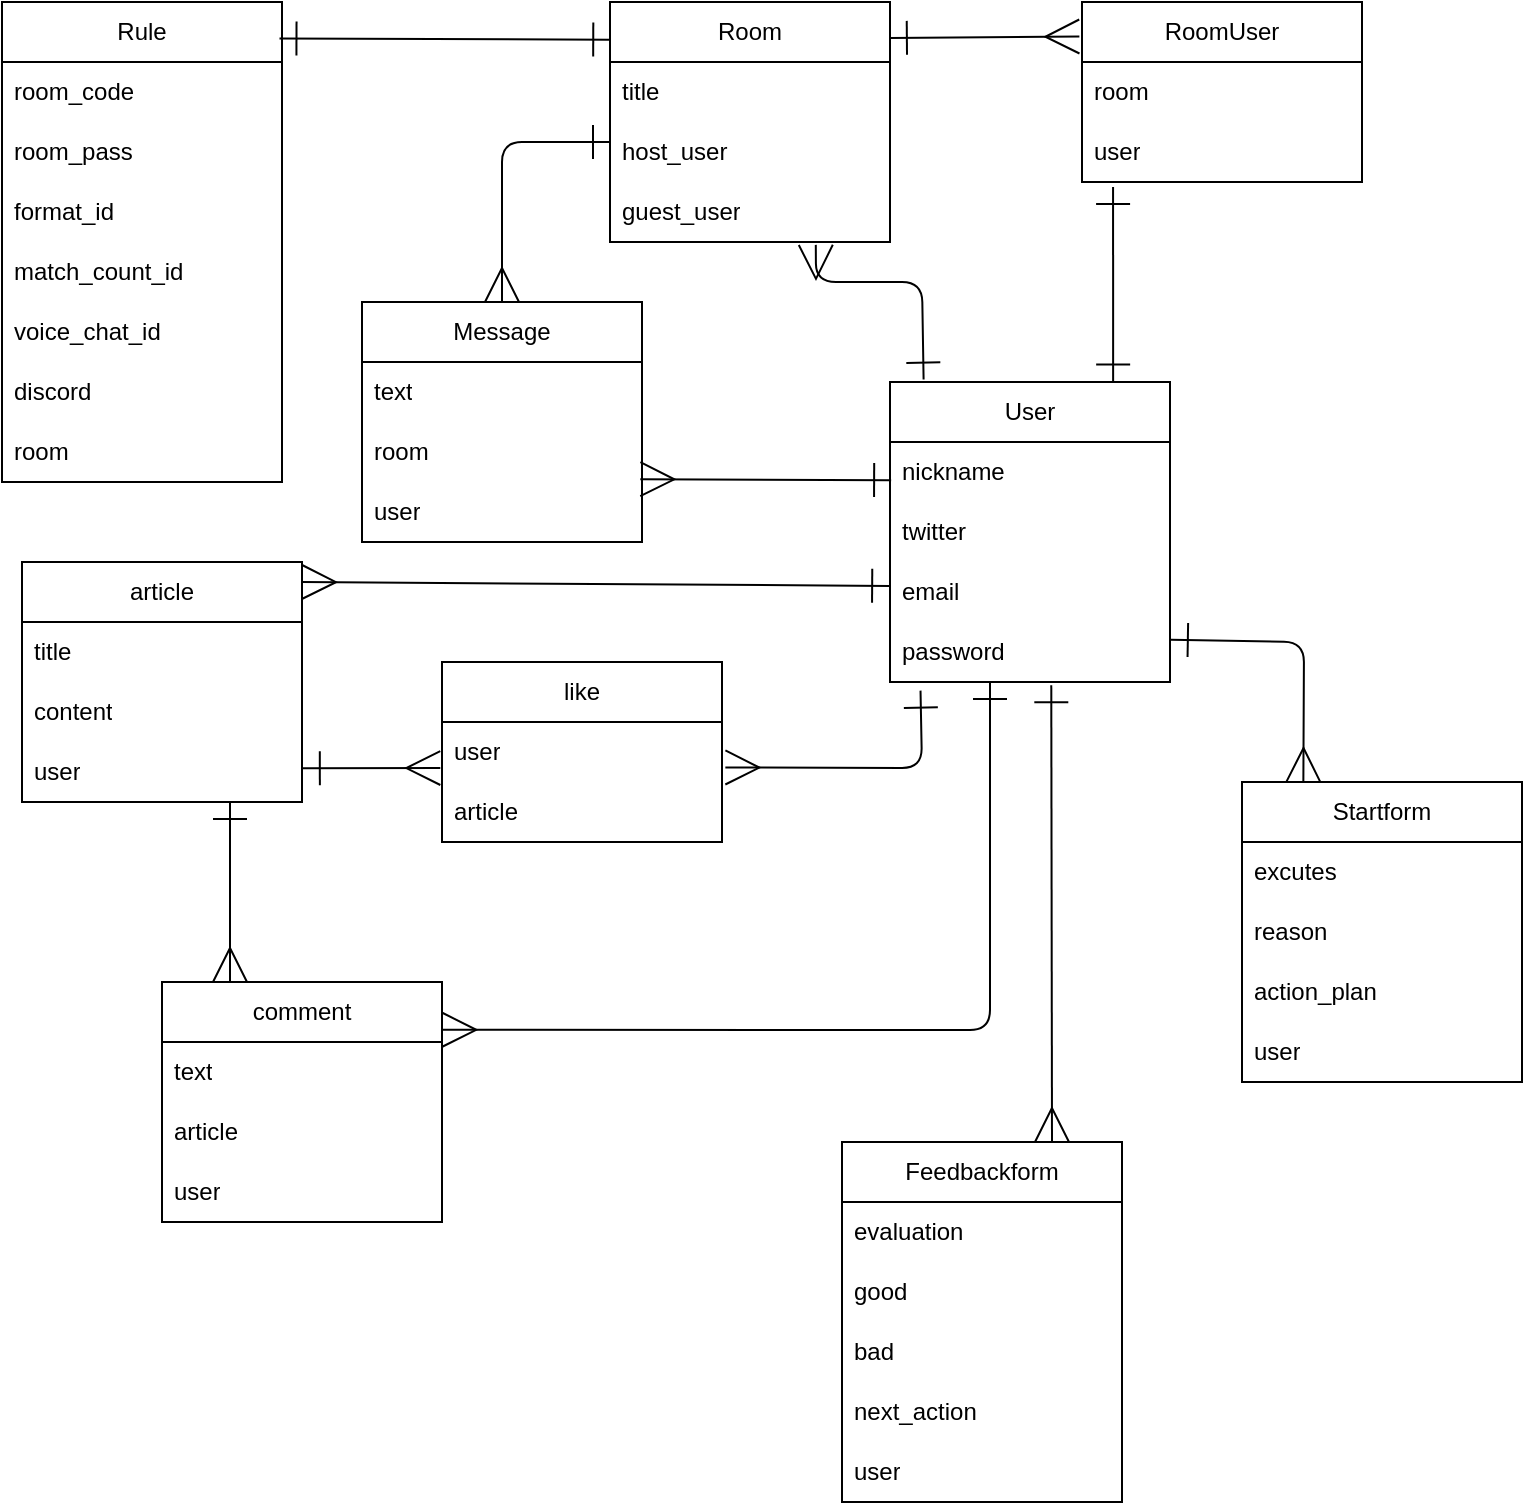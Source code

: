 <mxfile>
    <diagram id="lGlwG5LWrhziWoyYkJo_" name="ページ1">
        <mxGraphModel dx="606" dy="632" grid="1" gridSize="10" guides="1" tooltips="1" connect="1" arrows="1" fold="1" page="1" pageScale="1" pageWidth="827" pageHeight="1169" math="0" shadow="0">
            <root>
                <mxCell id="0"/>
                <mxCell id="1" parent="0"/>
                <mxCell id="2" value="User" style="swimlane;fontStyle=0;childLayout=stackLayout;horizontal=1;startSize=30;horizontalStack=0;resizeParent=1;resizeParentMax=0;resizeLast=0;collapsible=1;marginBottom=0;whiteSpace=wrap;html=1;" parent="1" vertex="1">
                    <mxGeometry x="484" y="230" width="140" height="150" as="geometry"/>
                </mxCell>
                <mxCell id="3" value="nickname" style="text;align=left;verticalAlign=middle;spacingLeft=4;spacingRight=4;overflow=hidden;points=[[0,0.5],[1,0.5]];portConstraint=eastwest;rotatable=0;whiteSpace=wrap;html=1;" parent="2" vertex="1">
                    <mxGeometry y="30" width="140" height="30" as="geometry"/>
                </mxCell>
                <mxCell id="6" value="twitter" style="text;align=left;verticalAlign=middle;spacingLeft=4;spacingRight=4;overflow=hidden;points=[[0,0.5],[1,0.5]];portConstraint=eastwest;rotatable=0;whiteSpace=wrap;html=1;" parent="2" vertex="1">
                    <mxGeometry y="60" width="140" height="30" as="geometry"/>
                </mxCell>
                <mxCell id="4" value="email" style="text;align=left;verticalAlign=middle;spacingLeft=4;spacingRight=4;overflow=hidden;points=[[0,0.5],[1,0.5]];portConstraint=eastwest;rotatable=0;whiteSpace=wrap;html=1;" parent="2" vertex="1">
                    <mxGeometry y="90" width="140" height="30" as="geometry"/>
                </mxCell>
                <mxCell id="5" value="password" style="text;align=left;verticalAlign=middle;spacingLeft=4;spacingRight=4;overflow=hidden;points=[[0,0.5],[1,0.5]];portConstraint=eastwest;rotatable=0;whiteSpace=wrap;html=1;" parent="2" vertex="1">
                    <mxGeometry y="120" width="140" height="30" as="geometry"/>
                </mxCell>
                <mxCell id="7" value="Room" style="swimlane;fontStyle=0;childLayout=stackLayout;horizontal=1;startSize=30;horizontalStack=0;resizeParent=1;resizeParentMax=0;resizeLast=0;collapsible=1;marginBottom=0;whiteSpace=wrap;html=1;" parent="1" vertex="1">
                    <mxGeometry x="344" y="40" width="140" height="120" as="geometry"/>
                </mxCell>
                <mxCell id="79" value="title" style="text;align=left;verticalAlign=middle;spacingLeft=4;spacingRight=4;overflow=hidden;points=[[0,0.5],[1,0.5]];portConstraint=eastwest;rotatable=0;whiteSpace=wrap;html=1;" parent="7" vertex="1">
                    <mxGeometry y="30" width="140" height="30" as="geometry"/>
                </mxCell>
                <mxCell id="8" value="host_user" style="text;align=left;verticalAlign=middle;spacingLeft=4;spacingRight=4;overflow=hidden;points=[[0,0.5],[1,0.5]];portConstraint=eastwest;rotatable=0;whiteSpace=wrap;html=1;" parent="7" vertex="1">
                    <mxGeometry y="60" width="140" height="30" as="geometry"/>
                </mxCell>
                <mxCell id="9" value="guest_user" style="text;align=left;verticalAlign=middle;spacingLeft=4;spacingRight=4;overflow=hidden;points=[[0,0.5],[1,0.5]];portConstraint=eastwest;rotatable=0;whiteSpace=wrap;html=1;" parent="7" vertex="1">
                    <mxGeometry y="90" width="140" height="30" as="geometry"/>
                </mxCell>
                <mxCell id="11" value="RoomUser" style="swimlane;fontStyle=0;childLayout=stackLayout;horizontal=1;startSize=30;horizontalStack=0;resizeParent=1;resizeParentMax=0;resizeLast=0;collapsible=1;marginBottom=0;whiteSpace=wrap;html=1;" parent="1" vertex="1">
                    <mxGeometry x="580" y="40" width="140" height="90" as="geometry"/>
                </mxCell>
                <mxCell id="13" value="room" style="text;align=left;verticalAlign=middle;spacingLeft=4;spacingRight=4;overflow=hidden;points=[[0,0.5],[1,0.5]];portConstraint=eastwest;rotatable=0;whiteSpace=wrap;html=1;" parent="11" vertex="1">
                    <mxGeometry y="30" width="140" height="30" as="geometry"/>
                </mxCell>
                <mxCell id="14" value="user" style="text;align=left;verticalAlign=middle;spacingLeft=4;spacingRight=4;overflow=hidden;points=[[0,0.5],[1,0.5]];portConstraint=eastwest;rotatable=0;whiteSpace=wrap;html=1;" parent="11" vertex="1">
                    <mxGeometry y="60" width="140" height="30" as="geometry"/>
                </mxCell>
                <mxCell id="15" value="Message" style="swimlane;fontStyle=0;childLayout=stackLayout;horizontal=1;startSize=30;horizontalStack=0;resizeParent=1;resizeParentMax=0;resizeLast=0;collapsible=1;marginBottom=0;whiteSpace=wrap;html=1;" parent="1" vertex="1">
                    <mxGeometry x="220" y="190" width="140" height="120" as="geometry"/>
                </mxCell>
                <mxCell id="16" value="text" style="text;align=left;verticalAlign=middle;spacingLeft=4;spacingRight=4;overflow=hidden;points=[[0,0.5],[1,0.5]];portConstraint=eastwest;rotatable=0;whiteSpace=wrap;html=1;" parent="15" vertex="1">
                    <mxGeometry y="30" width="140" height="30" as="geometry"/>
                </mxCell>
                <mxCell id="17" value="room" style="text;align=left;verticalAlign=middle;spacingLeft=4;spacingRight=4;overflow=hidden;points=[[0,0.5],[1,0.5]];portConstraint=eastwest;rotatable=0;whiteSpace=wrap;html=1;" parent="15" vertex="1">
                    <mxGeometry y="60" width="140" height="30" as="geometry"/>
                </mxCell>
                <mxCell id="18" value="user" style="text;align=left;verticalAlign=middle;spacingLeft=4;spacingRight=4;overflow=hidden;points=[[0,0.5],[1,0.5]];portConstraint=eastwest;rotatable=0;whiteSpace=wrap;html=1;" parent="15" vertex="1">
                    <mxGeometry y="90" width="140" height="30" as="geometry"/>
                </mxCell>
                <mxCell id="19" value="Rule" style="swimlane;fontStyle=0;childLayout=stackLayout;horizontal=1;startSize=30;horizontalStack=0;resizeParent=1;resizeParentMax=0;resizeLast=0;collapsible=1;marginBottom=0;whiteSpace=wrap;html=1;" parent="1" vertex="1">
                    <mxGeometry x="40" y="40" width="140" height="240" as="geometry"/>
                </mxCell>
                <mxCell id="42" value="room_code" style="text;align=left;verticalAlign=middle;spacingLeft=4;spacingRight=4;overflow=hidden;points=[[0,0.5],[1,0.5]];portConstraint=eastwest;rotatable=0;whiteSpace=wrap;html=1;" parent="19" vertex="1">
                    <mxGeometry y="30" width="140" height="30" as="geometry"/>
                </mxCell>
                <mxCell id="41" value="room_pass" style="text;align=left;verticalAlign=middle;spacingLeft=4;spacingRight=4;overflow=hidden;points=[[0,0.5],[1,0.5]];portConstraint=eastwest;rotatable=0;whiteSpace=wrap;html=1;" parent="19" vertex="1">
                    <mxGeometry y="60" width="140" height="30" as="geometry"/>
                </mxCell>
                <mxCell id="40" value="format_id" style="text;align=left;verticalAlign=middle;spacingLeft=4;spacingRight=4;overflow=hidden;points=[[0,0.5],[1,0.5]];portConstraint=eastwest;rotatable=0;whiteSpace=wrap;html=1;" parent="19" vertex="1">
                    <mxGeometry y="90" width="140" height="30" as="geometry"/>
                </mxCell>
                <mxCell id="39" value="match_count_id" style="text;align=left;verticalAlign=middle;spacingLeft=4;spacingRight=4;overflow=hidden;points=[[0,0.5],[1,0.5]];portConstraint=eastwest;rotatable=0;whiteSpace=wrap;html=1;" parent="19" vertex="1">
                    <mxGeometry y="120" width="140" height="30" as="geometry"/>
                </mxCell>
                <mxCell id="38" value="voice_chat_id" style="text;align=left;verticalAlign=middle;spacingLeft=4;spacingRight=4;overflow=hidden;points=[[0,0.5],[1,0.5]];portConstraint=eastwest;rotatable=0;whiteSpace=wrap;html=1;" parent="19" vertex="1">
                    <mxGeometry y="150" width="140" height="30" as="geometry"/>
                </mxCell>
                <mxCell id="36" value="discord" style="text;align=left;verticalAlign=middle;spacingLeft=4;spacingRight=4;overflow=hidden;points=[[0,0.5],[1,0.5]];portConstraint=eastwest;rotatable=0;whiteSpace=wrap;html=1;" parent="19" vertex="1">
                    <mxGeometry y="180" width="140" height="30" as="geometry"/>
                </mxCell>
                <mxCell id="43" value="room" style="text;align=left;verticalAlign=middle;spacingLeft=4;spacingRight=4;overflow=hidden;points=[[0,0.5],[1,0.5]];portConstraint=eastwest;rotatable=0;whiteSpace=wrap;html=1;" parent="19" vertex="1">
                    <mxGeometry y="210" width="140" height="30" as="geometry"/>
                </mxCell>
                <mxCell id="46" value="Startform" style="swimlane;fontStyle=0;childLayout=stackLayout;horizontal=1;startSize=30;horizontalStack=0;resizeParent=1;resizeParentMax=0;resizeLast=0;collapsible=1;marginBottom=0;whiteSpace=wrap;html=1;" parent="1" vertex="1">
                    <mxGeometry x="660" y="430" width="140" height="150" as="geometry"/>
                </mxCell>
                <mxCell id="48" value="excutes" style="text;align=left;verticalAlign=middle;spacingLeft=4;spacingRight=4;overflow=hidden;points=[[0,0.5],[1,0.5]];portConstraint=eastwest;rotatable=0;whiteSpace=wrap;html=1;" parent="46" vertex="1">
                    <mxGeometry y="30" width="140" height="30" as="geometry"/>
                </mxCell>
                <mxCell id="51" value="reason" style="text;align=left;verticalAlign=middle;spacingLeft=4;spacingRight=4;overflow=hidden;points=[[0,0.5],[1,0.5]];portConstraint=eastwest;rotatable=0;whiteSpace=wrap;html=1;" parent="46" vertex="1">
                    <mxGeometry y="60" width="140" height="30" as="geometry"/>
                </mxCell>
                <mxCell id="50" value="action_plan" style="text;align=left;verticalAlign=middle;spacingLeft=4;spacingRight=4;overflow=hidden;points=[[0,0.5],[1,0.5]];portConstraint=eastwest;rotatable=0;whiteSpace=wrap;html=1;" parent="46" vertex="1">
                    <mxGeometry y="90" width="140" height="30" as="geometry"/>
                </mxCell>
                <mxCell id="49" value="user" style="text;align=left;verticalAlign=middle;spacingLeft=4;spacingRight=4;overflow=hidden;points=[[0,0.5],[1,0.5]];portConstraint=eastwest;rotatable=0;whiteSpace=wrap;html=1;" parent="46" vertex="1">
                    <mxGeometry y="120" width="140" height="30" as="geometry"/>
                </mxCell>
                <mxCell id="52" value="Feedbackform" style="swimlane;fontStyle=0;childLayout=stackLayout;horizontal=1;startSize=30;horizontalStack=0;resizeParent=1;resizeParentMax=0;resizeLast=0;collapsible=1;marginBottom=0;whiteSpace=wrap;html=1;" parent="1" vertex="1">
                    <mxGeometry x="460" y="610" width="140" height="180" as="geometry"/>
                </mxCell>
                <mxCell id="53" value="evaluation" style="text;align=left;verticalAlign=middle;spacingLeft=4;spacingRight=4;overflow=hidden;points=[[0,0.5],[1,0.5]];portConstraint=eastwest;rotatable=0;whiteSpace=wrap;html=1;" parent="52" vertex="1">
                    <mxGeometry y="30" width="140" height="30" as="geometry"/>
                </mxCell>
                <mxCell id="54" value="good" style="text;align=left;verticalAlign=middle;spacingLeft=4;spacingRight=4;overflow=hidden;points=[[0,0.5],[1,0.5]];portConstraint=eastwest;rotatable=0;whiteSpace=wrap;html=1;" parent="52" vertex="1">
                    <mxGeometry y="60" width="140" height="30" as="geometry"/>
                </mxCell>
                <mxCell id="55" value="bad" style="text;align=left;verticalAlign=middle;spacingLeft=4;spacingRight=4;overflow=hidden;points=[[0,0.5],[1,0.5]];portConstraint=eastwest;rotatable=0;whiteSpace=wrap;html=1;" parent="52" vertex="1">
                    <mxGeometry y="90" width="140" height="30" as="geometry"/>
                </mxCell>
                <mxCell id="57" value="next_action" style="text;align=left;verticalAlign=middle;spacingLeft=4;spacingRight=4;overflow=hidden;points=[[0,0.5],[1,0.5]];portConstraint=eastwest;rotatable=0;whiteSpace=wrap;html=1;" parent="52" vertex="1">
                    <mxGeometry y="120" width="140" height="30" as="geometry"/>
                </mxCell>
                <mxCell id="56" value="user" style="text;align=left;verticalAlign=middle;spacingLeft=4;spacingRight=4;overflow=hidden;points=[[0,0.5],[1,0.5]];portConstraint=eastwest;rotatable=0;whiteSpace=wrap;html=1;" parent="52" vertex="1">
                    <mxGeometry y="150" width="140" height="30" as="geometry"/>
                </mxCell>
                <mxCell id="58" value="article" style="swimlane;fontStyle=0;childLayout=stackLayout;horizontal=1;startSize=30;horizontalStack=0;resizeParent=1;resizeParentMax=0;resizeLast=0;collapsible=1;marginBottom=0;whiteSpace=wrap;html=1;" parent="1" vertex="1">
                    <mxGeometry x="50" y="320" width="140" height="120" as="geometry"/>
                </mxCell>
                <mxCell id="59" value="title" style="text;align=left;verticalAlign=middle;spacingLeft=4;spacingRight=4;overflow=hidden;points=[[0,0.5],[1,0.5]];portConstraint=eastwest;rotatable=0;whiteSpace=wrap;html=1;" parent="58" vertex="1">
                    <mxGeometry y="30" width="140" height="30" as="geometry"/>
                </mxCell>
                <mxCell id="60" value="content" style="text;align=left;verticalAlign=middle;spacingLeft=4;spacingRight=4;overflow=hidden;points=[[0,0.5],[1,0.5]];portConstraint=eastwest;rotatable=0;whiteSpace=wrap;html=1;" parent="58" vertex="1">
                    <mxGeometry y="60" width="140" height="30" as="geometry"/>
                </mxCell>
                <mxCell id="61" value="user" style="text;align=left;verticalAlign=middle;spacingLeft=4;spacingRight=4;overflow=hidden;points=[[0,0.5],[1,0.5]];portConstraint=eastwest;rotatable=0;whiteSpace=wrap;html=1;" parent="58" vertex="1">
                    <mxGeometry y="90" width="140" height="30" as="geometry"/>
                </mxCell>
                <mxCell id="62" value="" style="endArrow=ERmany;html=1;startArrow=ERone;startFill=0;endFill=0;targetPerimeterSpacing=10;endSize=15;startSize=15;sourcePerimeterSpacing=10;entryX=0.994;entryY=0.953;entryDx=0;entryDy=0;entryPerimeter=0;fontColor=#000000;exitX=0.004;exitY=0.636;exitDx=0;exitDy=0;exitPerimeter=0;" parent="1" source="3" target="17" edge="1">
                    <mxGeometry width="50" height="50" relative="1" as="geometry">
                        <mxPoint x="480" y="279" as="sourcePoint"/>
                        <mxPoint x="440" y="200" as="targetPoint"/>
                    </mxGeometry>
                </mxCell>
                <mxCell id="63" value="" style="endArrow=ERone;html=1;startArrow=ERone;startFill=0;endFill=0;targetPerimeterSpacing=10;endSize=15;startSize=15;sourcePerimeterSpacing=10;entryX=0.111;entryY=1.083;entryDx=0;entryDy=0;entryPerimeter=0;exitX=0.797;exitY=-0.002;exitDx=0;exitDy=0;exitPerimeter=0;fontColor=#000000;" parent="1" source="2" target="14" edge="1">
                    <mxGeometry width="50" height="50" relative="1" as="geometry">
                        <mxPoint x="624.0" y="190.0" as="sourcePoint"/>
                        <mxPoint x="525.74" y="190.84" as="targetPoint"/>
                    </mxGeometry>
                </mxCell>
                <mxCell id="64" value="" style="endArrow=ERmany;html=1;startArrow=ERone;startFill=0;endFill=0;targetPerimeterSpacing=10;endSize=15;startSize=15;sourcePerimeterSpacing=10;entryX=-0.038;entryY=-0.025;entryDx=0;entryDy=0;entryPerimeter=0;exitX=0.971;exitY=0;exitDx=0;exitDy=0;exitPerimeter=0;fontColor=#000000;" parent="1" edge="1">
                    <mxGeometry width="50" height="50" relative="1" as="geometry">
                        <mxPoint x="483.94" y="58" as="sourcePoint"/>
                        <mxPoint x="578.68" y="57.25" as="targetPoint"/>
                    </mxGeometry>
                </mxCell>
                <mxCell id="65" value="" style="endArrow=ERone;html=1;startArrow=ERmany;startFill=0;endFill=0;targetPerimeterSpacing=10;endSize=15;startSize=15;sourcePerimeterSpacing=10;exitX=0.735;exitY=1.048;exitDx=0;exitDy=0;exitPerimeter=0;entryX=0.12;entryY=-0.008;entryDx=0;entryDy=0;entryPerimeter=0;fontColor=#000000;" parent="1" source="9" target="2" edge="1">
                    <mxGeometry width="50" height="50" relative="1" as="geometry">
                        <mxPoint x="442.63" y="150.75" as="sourcePoint"/>
                        <mxPoint x="550" y="180" as="targetPoint"/>
                        <Array as="points">
                            <mxPoint x="447" y="180"/>
                            <mxPoint x="500" y="180"/>
                        </Array>
                    </mxGeometry>
                </mxCell>
                <mxCell id="66" value="" style="endArrow=ERone;html=1;startArrow=ERone;startFill=0;endFill=0;targetPerimeterSpacing=10;endSize=15;startSize=15;sourcePerimeterSpacing=10;entryX=0.008;entryY=0.294;entryDx=0;entryDy=0;entryPerimeter=0;exitX=0.991;exitY=0.076;exitDx=0;exitDy=0;exitPerimeter=0;fontColor=#000000;" parent="1" source="19" edge="1">
                    <mxGeometry width="50" height="50" relative="1" as="geometry">
                        <mxPoint x="181.52" y="57.95" as="sourcePoint"/>
                        <mxPoint x="344.12" y="58.82" as="targetPoint"/>
                    </mxGeometry>
                </mxCell>
                <mxCell id="68" value="" style="endArrow=ERmany;html=1;startArrow=ERone;startFill=0;endFill=0;targetPerimeterSpacing=10;endSize=15;startSize=15;sourcePerimeterSpacing=10;entryX=0.75;entryY=0;entryDx=0;entryDy=0;exitX=0.576;exitY=1.055;exitDx=0;exitDy=0;exitPerimeter=0;fontColor=#000000;" parent="1" source="5" target="52" edge="1">
                    <mxGeometry width="50" height="50" relative="1" as="geometry">
                        <mxPoint x="550" y="390" as="sourcePoint"/>
                        <mxPoint x="528" y="480" as="targetPoint"/>
                    </mxGeometry>
                </mxCell>
                <mxCell id="69" value="" style="endArrow=ERmany;html=1;startArrow=ERone;startFill=0;endFill=0;targetPerimeterSpacing=10;endSize=15;startSize=15;sourcePerimeterSpacing=10;entryX=0.75;entryY=0;entryDx=0;entryDy=0;fontColor=#000000;exitX=1.003;exitY=0.297;exitDx=0;exitDy=0;exitPerimeter=0;" parent="1" source="5" edge="1">
                    <mxGeometry width="50" height="50" relative="1" as="geometry">
                        <mxPoint x="627" y="359" as="sourcePoint"/>
                        <mxPoint x="690.68" y="430" as="targetPoint"/>
                        <Array as="points">
                            <mxPoint x="691" y="360"/>
                        </Array>
                    </mxGeometry>
                </mxCell>
                <mxCell id="70" value="" style="endArrow=ERmany;html=1;startArrow=ERone;startFill=0;endFill=0;targetPerimeterSpacing=10;endSize=15;startSize=15;sourcePerimeterSpacing=10;exitX=-0.003;exitY=1.06;exitDx=0;exitDy=0;exitPerimeter=0;fontColor=#000000;" parent="1" edge="1">
                    <mxGeometry width="50" height="50" relative="1" as="geometry">
                        <mxPoint x="483.58" y="331.96" as="sourcePoint"/>
                        <mxPoint x="190" y="330" as="targetPoint"/>
                    </mxGeometry>
                </mxCell>
                <mxCell id="71" value="" style="endArrow=ERmany;html=1;startArrow=ERone;startFill=0;endFill=0;targetPerimeterSpacing=10;endSize=15;startSize=15;sourcePerimeterSpacing=10;entryX=0.5;entryY=0;entryDx=0;entryDy=0;exitX=-0.017;exitY=0.12;exitDx=0;exitDy=0;exitPerimeter=0;fontColor=#000000;" parent="1" target="15" edge="1">
                    <mxGeometry width="50" height="50" relative="1" as="geometry">
                        <mxPoint x="344.0" y="110" as="sourcePoint"/>
                        <mxPoint x="245.74" y="110.84" as="targetPoint"/>
                        <Array as="points">
                            <mxPoint x="290" y="110"/>
                        </Array>
                    </mxGeometry>
                </mxCell>
                <mxCell id="72" value="comment" style="swimlane;fontStyle=0;childLayout=stackLayout;horizontal=1;startSize=30;horizontalStack=0;resizeParent=1;resizeParentMax=0;resizeLast=0;collapsible=1;marginBottom=0;whiteSpace=wrap;html=1;" parent="1" vertex="1">
                    <mxGeometry x="120" y="530" width="140" height="120" as="geometry"/>
                </mxCell>
                <mxCell id="73" value="text" style="text;align=left;verticalAlign=middle;spacingLeft=4;spacingRight=4;overflow=hidden;points=[[0,0.5],[1,0.5]];portConstraint=eastwest;rotatable=0;whiteSpace=wrap;html=1;" parent="72" vertex="1">
                    <mxGeometry y="30" width="140" height="30" as="geometry"/>
                </mxCell>
                <mxCell id="74" value="article" style="text;align=left;verticalAlign=middle;spacingLeft=4;spacingRight=4;overflow=hidden;points=[[0,0.5],[1,0.5]];portConstraint=eastwest;rotatable=0;whiteSpace=wrap;html=1;" parent="72" vertex="1">
                    <mxGeometry y="60" width="140" height="30" as="geometry"/>
                </mxCell>
                <mxCell id="75" value="user" style="text;align=left;verticalAlign=middle;spacingLeft=4;spacingRight=4;overflow=hidden;points=[[0,0.5],[1,0.5]];portConstraint=eastwest;rotatable=0;whiteSpace=wrap;html=1;" parent="72" vertex="1">
                    <mxGeometry y="90" width="140" height="30" as="geometry"/>
                </mxCell>
                <mxCell id="76" value="" style="endArrow=ERmany;html=1;startArrow=ERone;startFill=0;endFill=0;targetPerimeterSpacing=10;endSize=15;startSize=15;sourcePerimeterSpacing=10;entryX=1.001;entryY=0.199;entryDx=0;entryDy=0;entryPerimeter=0;fontColor=#000000;" parent="1" target="72" edge="1">
                    <mxGeometry width="50" height="50" relative="1" as="geometry">
                        <mxPoint x="534" y="380" as="sourcePoint"/>
                        <mxPoint x="285.82" y="553.61" as="targetPoint"/>
                        <Array as="points">
                            <mxPoint x="534" y="404"/>
                            <mxPoint x="534" y="554"/>
                            <mxPoint x="464" y="554"/>
                        </Array>
                    </mxGeometry>
                </mxCell>
                <mxCell id="77" style="edgeStyle=none;html=1;endArrow=ERmany;endFill=0;startArrow=ERone;startFill=0;endSize=15;startSize=15;fontColor=#000000;" parent="1" edge="1">
                    <mxGeometry relative="1" as="geometry">
                        <mxPoint x="154" y="440" as="sourcePoint"/>
                        <mxPoint x="154" y="530" as="targetPoint"/>
                        <Array as="points">
                            <mxPoint x="154" y="480"/>
                        </Array>
                    </mxGeometry>
                </mxCell>
                <mxCell id="80" value="like" style="swimlane;fontStyle=0;childLayout=stackLayout;horizontal=1;startSize=30;horizontalStack=0;resizeParent=1;resizeParentMax=0;resizeLast=0;collapsible=1;marginBottom=0;whiteSpace=wrap;html=1;" vertex="1" parent="1">
                    <mxGeometry x="260" y="370" width="140" height="90" as="geometry"/>
                </mxCell>
                <mxCell id="81" value="user" style="text;align=left;verticalAlign=middle;spacingLeft=4;spacingRight=4;overflow=hidden;points=[[0,0.5],[1,0.5]];portConstraint=eastwest;rotatable=0;whiteSpace=wrap;html=1;" vertex="1" parent="80">
                    <mxGeometry y="30" width="140" height="30" as="geometry"/>
                </mxCell>
                <mxCell id="82" value="article" style="text;align=left;verticalAlign=middle;spacingLeft=4;spacingRight=4;overflow=hidden;points=[[0,0.5],[1,0.5]];portConstraint=eastwest;rotatable=0;whiteSpace=wrap;html=1;" vertex="1" parent="80">
                    <mxGeometry y="60" width="140" height="30" as="geometry"/>
                </mxCell>
                <mxCell id="84" style="edgeStyle=none;html=1;endArrow=ERmany;endFill=0;startArrow=ERone;startFill=0;endSize=15;startSize=15;fontColor=#000000;entryX=-0.006;entryY=0.767;entryDx=0;entryDy=0;entryPerimeter=0;exitX=1.003;exitY=0.437;exitDx=0;exitDy=0;exitPerimeter=0;" edge="1" parent="1" source="61" target="81">
                    <mxGeometry relative="1" as="geometry">
                        <mxPoint x="189.5" y="420" as="sourcePoint"/>
                        <mxPoint x="189.5" y="510" as="targetPoint"/>
                        <Array as="points"/>
                    </mxGeometry>
                </mxCell>
                <mxCell id="85" style="edgeStyle=none;html=1;endArrow=ERmany;endFill=0;startArrow=ERone;startFill=0;endSize=15;startSize=15;fontColor=#000000;entryX=1.012;entryY=0.186;entryDx=0;entryDy=0;entryPerimeter=0;exitX=0.109;exitY=1.144;exitDx=0;exitDy=0;exitPerimeter=0;" edge="1" parent="1" source="5">
                    <mxGeometry relative="1" as="geometry">
                        <mxPoint x="484" y="401" as="sourcePoint"/>
                        <mxPoint x="401.68" y="422.74" as="targetPoint"/>
                        <Array as="points">
                            <mxPoint x="500" y="423"/>
                        </Array>
                    </mxGeometry>
                </mxCell>
            </root>
        </mxGraphModel>
    </diagram>
</mxfile>